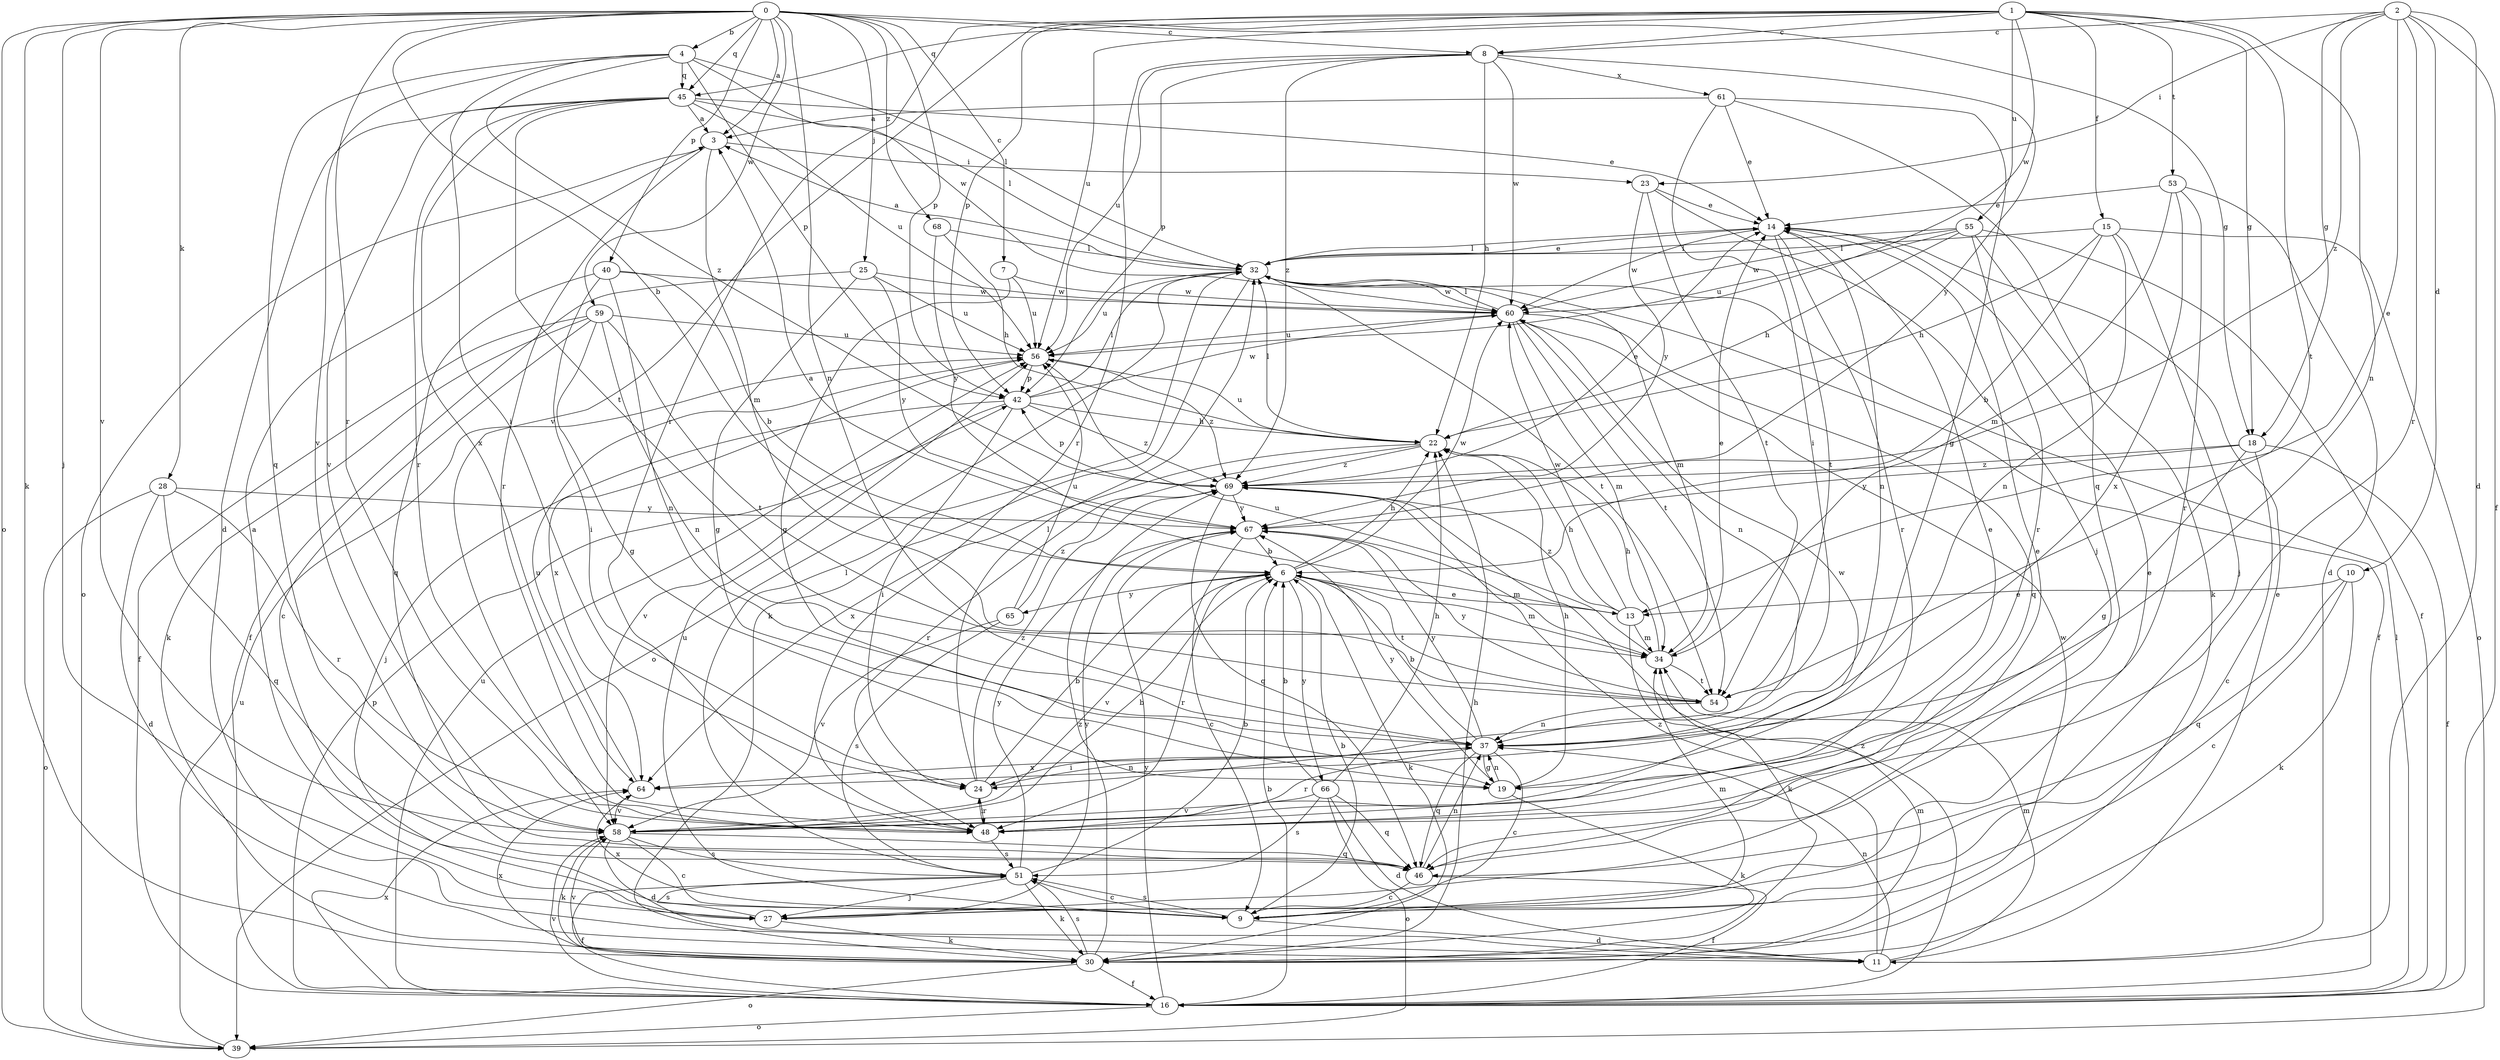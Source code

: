 strict digraph  {
0;
1;
2;
3;
4;
6;
7;
8;
9;
10;
11;
13;
14;
15;
16;
18;
19;
22;
23;
24;
25;
27;
28;
30;
32;
34;
37;
39;
40;
42;
45;
46;
48;
51;
53;
54;
55;
56;
58;
59;
60;
61;
64;
65;
66;
67;
68;
69;
0 -> 3  [label=a];
0 -> 4  [label=b];
0 -> 6  [label=b];
0 -> 7  [label=c];
0 -> 8  [label=c];
0 -> 18  [label=g];
0 -> 25  [label=j];
0 -> 27  [label=j];
0 -> 28  [label=k];
0 -> 30  [label=k];
0 -> 37  [label=n];
0 -> 39  [label=o];
0 -> 40  [label=p];
0 -> 42  [label=p];
0 -> 45  [label=q];
0 -> 48  [label=r];
0 -> 58  [label=v];
0 -> 59  [label=w];
0 -> 68  [label=z];
1 -> 8  [label=c];
1 -> 15  [label=f];
1 -> 18  [label=g];
1 -> 37  [label=n];
1 -> 42  [label=p];
1 -> 45  [label=q];
1 -> 48  [label=r];
1 -> 53  [label=t];
1 -> 54  [label=t];
1 -> 55  [label=u];
1 -> 56  [label=u];
1 -> 58  [label=v];
1 -> 60  [label=w];
2 -> 8  [label=c];
2 -> 10  [label=d];
2 -> 11  [label=d];
2 -> 13  [label=e];
2 -> 16  [label=f];
2 -> 18  [label=g];
2 -> 23  [label=i];
2 -> 48  [label=r];
2 -> 69  [label=z];
3 -> 23  [label=i];
3 -> 34  [label=m];
3 -> 39  [label=o];
3 -> 48  [label=r];
4 -> 24  [label=i];
4 -> 32  [label=l];
4 -> 42  [label=p];
4 -> 45  [label=q];
4 -> 46  [label=q];
4 -> 58  [label=v];
4 -> 60  [label=w];
4 -> 69  [label=z];
6 -> 13  [label=e];
6 -> 22  [label=h];
6 -> 30  [label=k];
6 -> 34  [label=m];
6 -> 48  [label=r];
6 -> 54  [label=t];
6 -> 58  [label=v];
6 -> 60  [label=w];
6 -> 65  [label=y];
6 -> 66  [label=y];
7 -> 19  [label=g];
7 -> 56  [label=u];
7 -> 60  [label=w];
8 -> 22  [label=h];
8 -> 42  [label=p];
8 -> 48  [label=r];
8 -> 56  [label=u];
8 -> 60  [label=w];
8 -> 61  [label=x];
8 -> 67  [label=y];
8 -> 69  [label=z];
9 -> 6  [label=b];
9 -> 11  [label=d];
9 -> 34  [label=m];
9 -> 51  [label=s];
9 -> 56  [label=u];
9 -> 64  [label=x];
10 -> 9  [label=c];
10 -> 13  [label=e];
10 -> 30  [label=k];
10 -> 46  [label=q];
11 -> 14  [label=e];
11 -> 34  [label=m];
11 -> 37  [label=n];
11 -> 69  [label=z];
13 -> 3  [label=a];
13 -> 22  [label=h];
13 -> 30  [label=k];
13 -> 34  [label=m];
13 -> 60  [label=w];
13 -> 69  [label=z];
14 -> 32  [label=l];
14 -> 37  [label=n];
14 -> 48  [label=r];
14 -> 54  [label=t];
14 -> 60  [label=w];
15 -> 6  [label=b];
15 -> 22  [label=h];
15 -> 27  [label=j];
15 -> 32  [label=l];
15 -> 37  [label=n];
15 -> 39  [label=o];
16 -> 6  [label=b];
16 -> 32  [label=l];
16 -> 39  [label=o];
16 -> 42  [label=p];
16 -> 56  [label=u];
16 -> 58  [label=v];
16 -> 64  [label=x];
16 -> 67  [label=y];
16 -> 69  [label=z];
18 -> 9  [label=c];
18 -> 16  [label=f];
18 -> 19  [label=g];
18 -> 67  [label=y];
18 -> 69  [label=z];
19 -> 22  [label=h];
19 -> 30  [label=k];
19 -> 37  [label=n];
19 -> 67  [label=y];
22 -> 32  [label=l];
22 -> 48  [label=r];
22 -> 56  [label=u];
22 -> 64  [label=x];
22 -> 69  [label=z];
23 -> 14  [label=e];
23 -> 27  [label=j];
23 -> 54  [label=t];
23 -> 67  [label=y];
24 -> 6  [label=b];
24 -> 32  [label=l];
24 -> 37  [label=n];
24 -> 48  [label=r];
24 -> 69  [label=z];
25 -> 16  [label=f];
25 -> 19  [label=g];
25 -> 56  [label=u];
25 -> 60  [label=w];
25 -> 67  [label=y];
27 -> 3  [label=a];
27 -> 14  [label=e];
27 -> 30  [label=k];
27 -> 51  [label=s];
27 -> 67  [label=y];
28 -> 11  [label=d];
28 -> 39  [label=o];
28 -> 46  [label=q];
28 -> 48  [label=r];
28 -> 67  [label=y];
30 -> 16  [label=f];
30 -> 22  [label=h];
30 -> 34  [label=m];
30 -> 39  [label=o];
30 -> 51  [label=s];
30 -> 58  [label=v];
30 -> 60  [label=w];
30 -> 64  [label=x];
30 -> 69  [label=z];
32 -> 3  [label=a];
32 -> 14  [label=e];
32 -> 16  [label=f];
32 -> 30  [label=k];
32 -> 34  [label=m];
32 -> 39  [label=o];
32 -> 54  [label=t];
32 -> 56  [label=u];
32 -> 60  [label=w];
34 -> 14  [label=e];
34 -> 22  [label=h];
34 -> 54  [label=t];
34 -> 56  [label=u];
37 -> 6  [label=b];
37 -> 9  [label=c];
37 -> 19  [label=g];
37 -> 24  [label=i];
37 -> 46  [label=q];
37 -> 48  [label=r];
37 -> 64  [label=x];
37 -> 67  [label=y];
39 -> 56  [label=u];
40 -> 6  [label=b];
40 -> 24  [label=i];
40 -> 37  [label=n];
40 -> 46  [label=q];
40 -> 60  [label=w];
42 -> 22  [label=h];
42 -> 24  [label=i];
42 -> 27  [label=j];
42 -> 32  [label=l];
42 -> 58  [label=v];
42 -> 60  [label=w];
42 -> 69  [label=z];
45 -> 3  [label=a];
45 -> 11  [label=d];
45 -> 14  [label=e];
45 -> 32  [label=l];
45 -> 48  [label=r];
45 -> 54  [label=t];
45 -> 56  [label=u];
45 -> 58  [label=v];
45 -> 64  [label=x];
46 -> 9  [label=c];
46 -> 14  [label=e];
46 -> 16  [label=f];
46 -> 37  [label=n];
48 -> 24  [label=i];
48 -> 51  [label=s];
51 -> 6  [label=b];
51 -> 9  [label=c];
51 -> 16  [label=f];
51 -> 27  [label=j];
51 -> 30  [label=k];
51 -> 32  [label=l];
51 -> 67  [label=y];
53 -> 11  [label=d];
53 -> 14  [label=e];
53 -> 34  [label=m];
53 -> 48  [label=r];
53 -> 64  [label=x];
54 -> 37  [label=n];
54 -> 67  [label=y];
55 -> 16  [label=f];
55 -> 22  [label=h];
55 -> 30  [label=k];
55 -> 32  [label=l];
55 -> 48  [label=r];
55 -> 56  [label=u];
55 -> 60  [label=w];
56 -> 42  [label=p];
56 -> 64  [label=x];
56 -> 69  [label=z];
58 -> 6  [label=b];
58 -> 9  [label=c];
58 -> 11  [label=d];
58 -> 14  [label=e];
58 -> 30  [label=k];
58 -> 46  [label=q];
58 -> 51  [label=s];
58 -> 60  [label=w];
59 -> 9  [label=c];
59 -> 16  [label=f];
59 -> 19  [label=g];
59 -> 30  [label=k];
59 -> 37  [label=n];
59 -> 54  [label=t];
59 -> 56  [label=u];
60 -> 32  [label=l];
60 -> 34  [label=m];
60 -> 37  [label=n];
60 -> 46  [label=q];
60 -> 54  [label=t];
60 -> 56  [label=u];
61 -> 3  [label=a];
61 -> 14  [label=e];
61 -> 19  [label=g];
61 -> 24  [label=i];
61 -> 46  [label=q];
64 -> 56  [label=u];
64 -> 58  [label=v];
65 -> 51  [label=s];
65 -> 56  [label=u];
65 -> 58  [label=v];
65 -> 69  [label=z];
66 -> 6  [label=b];
66 -> 11  [label=d];
66 -> 22  [label=h];
66 -> 39  [label=o];
66 -> 46  [label=q];
66 -> 51  [label=s];
66 -> 58  [label=v];
67 -> 6  [label=b];
67 -> 9  [label=c];
67 -> 34  [label=m];
68 -> 22  [label=h];
68 -> 32  [label=l];
68 -> 67  [label=y];
69 -> 14  [label=e];
69 -> 42  [label=p];
69 -> 46  [label=q];
69 -> 67  [label=y];
}
